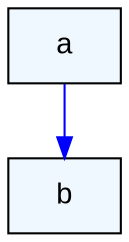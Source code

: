 digraph G {
  graph [ label="", bgcolor="white",
    fontname="Arial", rankdir="TB"]
  node [fontname="Arial", shape="box",
    style="filled", fillcolor="AliceBlue"]
  edge [fontname="Arial", color="Blue",
    dir="forward"]
a -> b [label=""]
}
